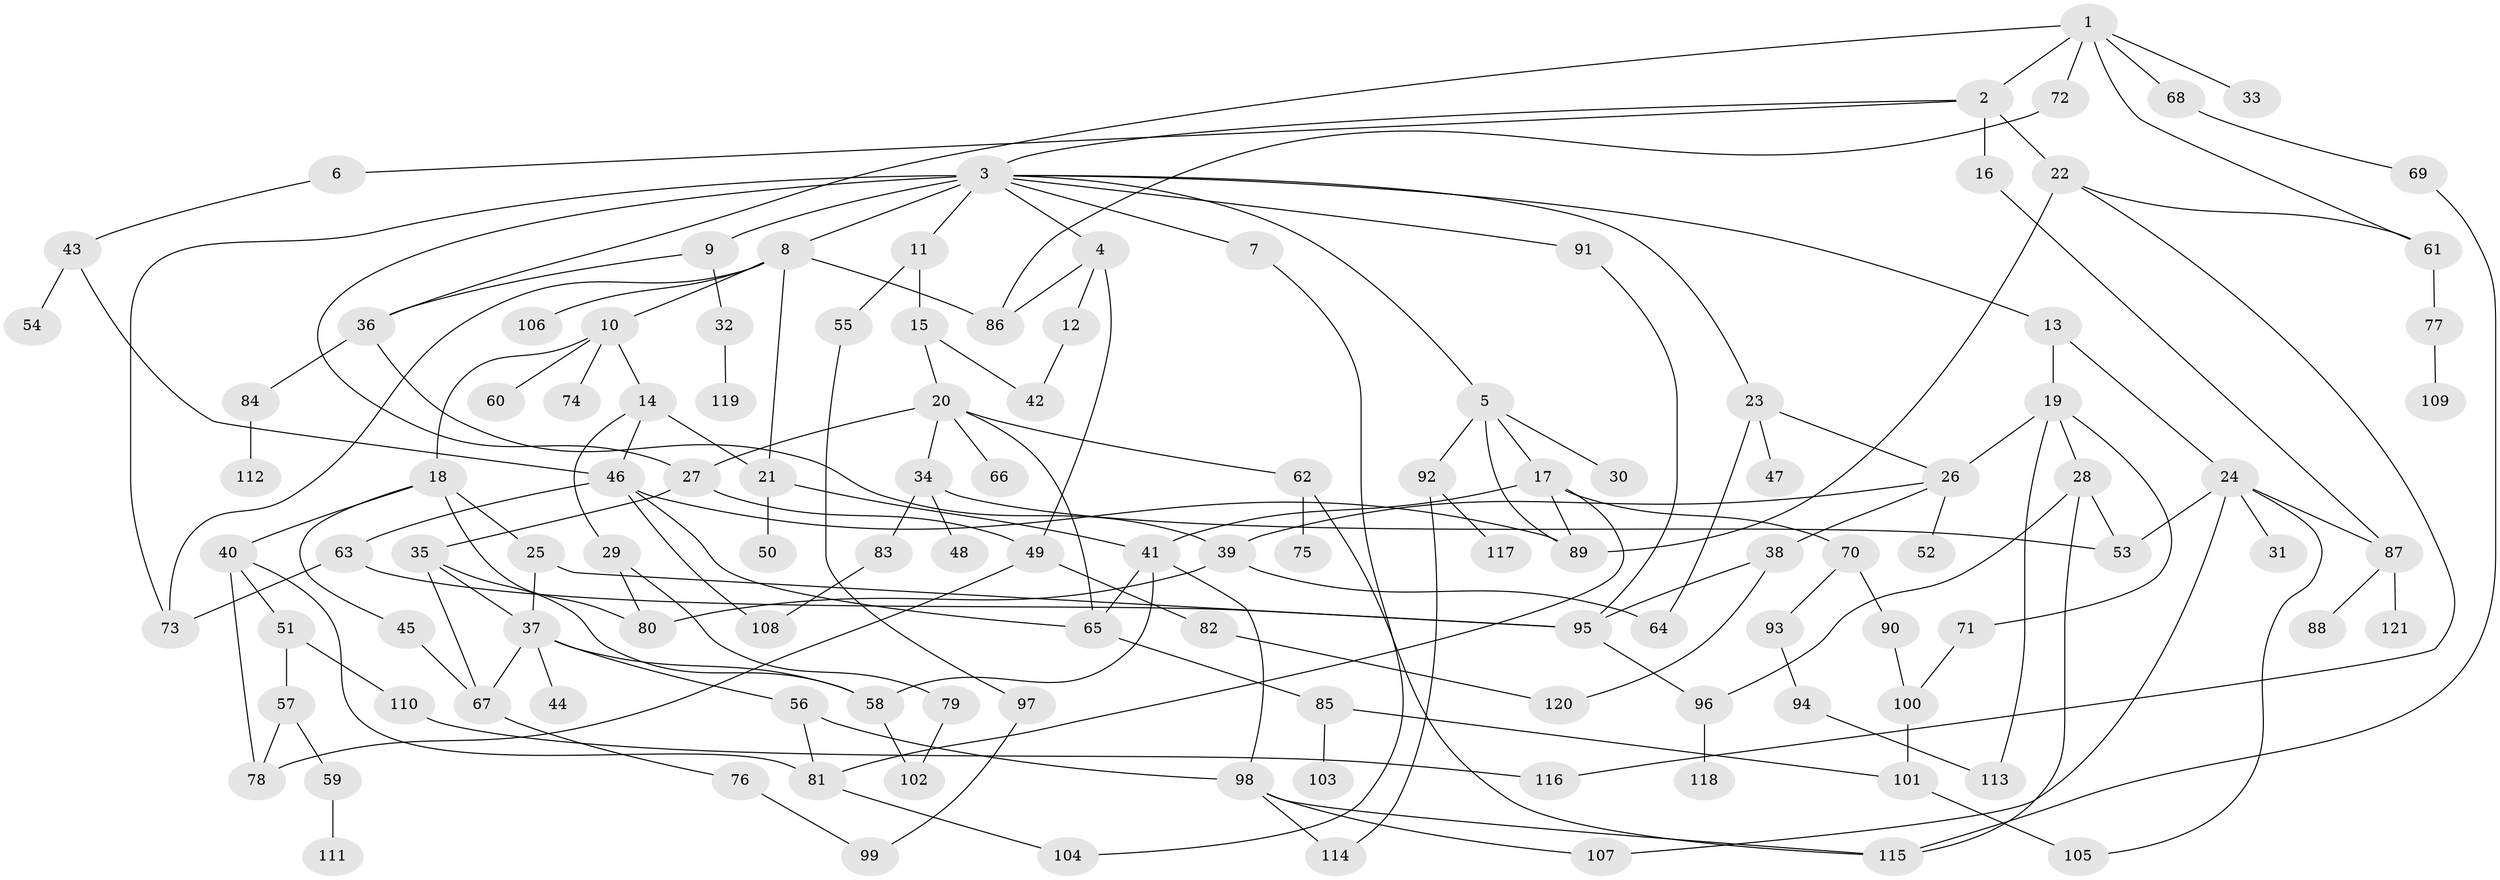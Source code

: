 // Generated by graph-tools (version 1.1) at 2025/25/03/09/25 03:25:29]
// undirected, 121 vertices, 174 edges
graph export_dot {
graph [start="1"]
  node [color=gray90,style=filled];
  1;
  2;
  3;
  4;
  5;
  6;
  7;
  8;
  9;
  10;
  11;
  12;
  13;
  14;
  15;
  16;
  17;
  18;
  19;
  20;
  21;
  22;
  23;
  24;
  25;
  26;
  27;
  28;
  29;
  30;
  31;
  32;
  33;
  34;
  35;
  36;
  37;
  38;
  39;
  40;
  41;
  42;
  43;
  44;
  45;
  46;
  47;
  48;
  49;
  50;
  51;
  52;
  53;
  54;
  55;
  56;
  57;
  58;
  59;
  60;
  61;
  62;
  63;
  64;
  65;
  66;
  67;
  68;
  69;
  70;
  71;
  72;
  73;
  74;
  75;
  76;
  77;
  78;
  79;
  80;
  81;
  82;
  83;
  84;
  85;
  86;
  87;
  88;
  89;
  90;
  91;
  92;
  93;
  94;
  95;
  96;
  97;
  98;
  99;
  100;
  101;
  102;
  103;
  104;
  105;
  106;
  107;
  108;
  109;
  110;
  111;
  112;
  113;
  114;
  115;
  116;
  117;
  118;
  119;
  120;
  121;
  1 -- 2;
  1 -- 33;
  1 -- 36;
  1 -- 61;
  1 -- 68;
  1 -- 72;
  2 -- 3;
  2 -- 6;
  2 -- 16;
  2 -- 22;
  3 -- 4;
  3 -- 5;
  3 -- 7;
  3 -- 8;
  3 -- 9;
  3 -- 11;
  3 -- 13;
  3 -- 23;
  3 -- 91;
  3 -- 73;
  3 -- 27;
  4 -- 12;
  4 -- 49;
  4 -- 86;
  5 -- 17;
  5 -- 30;
  5 -- 92;
  5 -- 89;
  6 -- 43;
  7 -- 104;
  8 -- 10;
  8 -- 86;
  8 -- 106;
  8 -- 21;
  8 -- 73;
  9 -- 32;
  9 -- 36;
  10 -- 14;
  10 -- 18;
  10 -- 60;
  10 -- 74;
  11 -- 15;
  11 -- 55;
  12 -- 42;
  13 -- 19;
  13 -- 24;
  14 -- 21;
  14 -- 29;
  14 -- 46;
  15 -- 20;
  15 -- 42;
  16 -- 87;
  17 -- 41;
  17 -- 70;
  17 -- 89;
  17 -- 81;
  18 -- 25;
  18 -- 40;
  18 -- 45;
  18 -- 80;
  19 -- 28;
  19 -- 71;
  19 -- 113;
  19 -- 26;
  20 -- 27;
  20 -- 34;
  20 -- 62;
  20 -- 66;
  20 -- 65;
  21 -- 50;
  21 -- 41;
  22 -- 61;
  22 -- 89;
  22 -- 116;
  23 -- 26;
  23 -- 47;
  23 -- 64;
  24 -- 31;
  24 -- 53;
  24 -- 87;
  24 -- 105;
  24 -- 107;
  25 -- 37;
  25 -- 95;
  26 -- 38;
  26 -- 39;
  26 -- 52;
  27 -- 35;
  27 -- 49;
  28 -- 53;
  28 -- 115;
  28 -- 96;
  29 -- 79;
  29 -- 80;
  32 -- 119;
  34 -- 48;
  34 -- 83;
  34 -- 53;
  35 -- 67;
  35 -- 37;
  35 -- 58;
  36 -- 84;
  36 -- 39;
  37 -- 44;
  37 -- 56;
  37 -- 58;
  37 -- 67;
  38 -- 95;
  38 -- 120;
  39 -- 64;
  39 -- 80;
  40 -- 51;
  40 -- 78;
  40 -- 81;
  41 -- 98;
  41 -- 58;
  41 -- 65;
  43 -- 54;
  43 -- 46;
  45 -- 67;
  46 -- 63;
  46 -- 65;
  46 -- 89;
  46 -- 108;
  49 -- 82;
  49 -- 78;
  51 -- 57;
  51 -- 110;
  55 -- 97;
  56 -- 98;
  56 -- 81;
  57 -- 59;
  57 -- 78;
  58 -- 102;
  59 -- 111;
  61 -- 77;
  62 -- 75;
  62 -- 115;
  63 -- 73;
  63 -- 95;
  65 -- 85;
  67 -- 76;
  68 -- 69;
  69 -- 115;
  70 -- 90;
  70 -- 93;
  71 -- 100;
  72 -- 86;
  76 -- 99;
  77 -- 109;
  79 -- 102;
  81 -- 104;
  82 -- 120;
  83 -- 108;
  84 -- 112;
  85 -- 103;
  85 -- 101;
  87 -- 88;
  87 -- 121;
  90 -- 100;
  91 -- 95;
  92 -- 114;
  92 -- 117;
  93 -- 94;
  94 -- 113;
  95 -- 96;
  96 -- 118;
  97 -- 99;
  98 -- 107;
  98 -- 115;
  98 -- 114;
  100 -- 101;
  101 -- 105;
  110 -- 116;
}
